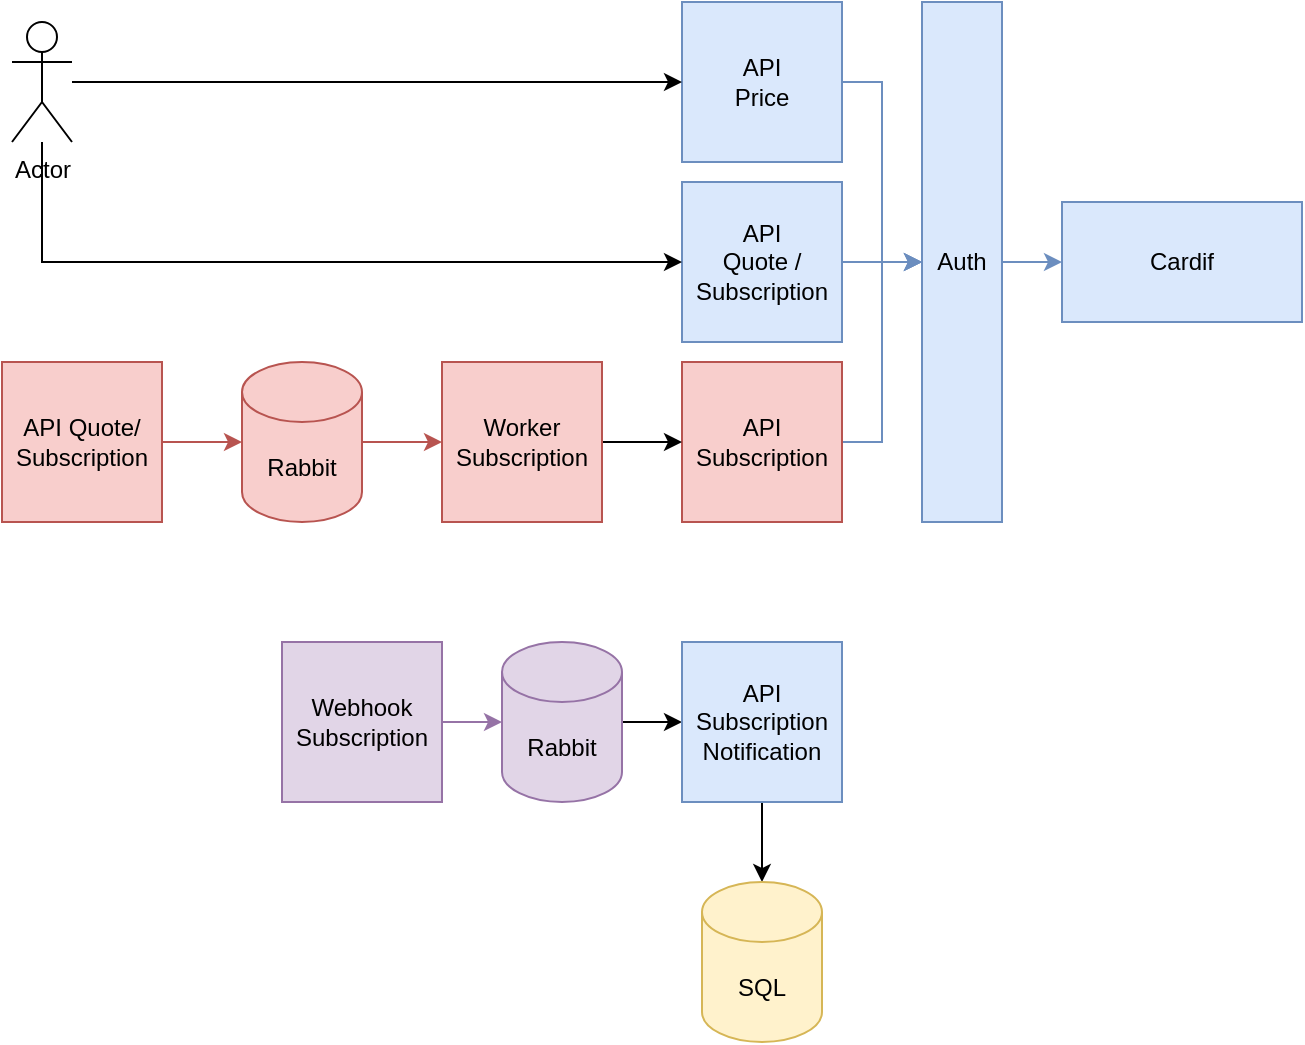 <mxfile version="17.4.3" type="github">
  <diagram id="cjIfti4ttq64oj84X-Ma" name="Page-1">
    <mxGraphModel dx="1422" dy="794" grid="1" gridSize="10" guides="1" tooltips="1" connect="1" arrows="1" fold="1" page="1" pageScale="1" pageWidth="827" pageHeight="1169" math="0" shadow="0">
      <root>
        <mxCell id="0" />
        <mxCell id="1" parent="0" />
        <mxCell id="DW389mNN4FiU-5Pm1X-7-6" value="" style="edgeStyle=orthogonalEdgeStyle;rounded=0;orthogonalLoop=1;jettySize=auto;html=1;fillColor=#dae8fc;strokeColor=#6c8ebf;" parent="1" source="DW389mNN4FiU-5Pm1X-7-1" target="DW389mNN4FiU-5Pm1X-7-5" edge="1">
          <mxGeometry relative="1" as="geometry" />
        </mxCell>
        <mxCell id="DW389mNN4FiU-5Pm1X-7-1" value="Auth" style="rounded=0;whiteSpace=wrap;html=1;fillColor=#dae8fc;strokeColor=#6c8ebf;" parent="1" vertex="1">
          <mxGeometry x="520" y="80" width="40" height="260" as="geometry" />
        </mxCell>
        <mxCell id="DW389mNN4FiU-5Pm1X-7-26" style="edgeStyle=orthogonalEdgeStyle;rounded=0;orthogonalLoop=1;jettySize=auto;html=1;entryX=0;entryY=0.5;entryDx=0;entryDy=0;fillColor=#dae8fc;strokeColor=#6c8ebf;" parent="1" source="DW389mNN4FiU-5Pm1X-7-3" target="DW389mNN4FiU-5Pm1X-7-1" edge="1">
          <mxGeometry relative="1" as="geometry" />
        </mxCell>
        <mxCell id="DW389mNN4FiU-5Pm1X-7-3" value="API&lt;br&gt;Quote /&lt;br&gt;Subscription" style="whiteSpace=wrap;html=1;aspect=fixed;fillColor=#dae8fc;strokeColor=#6c8ebf;" parent="1" vertex="1">
          <mxGeometry x="400" y="170" width="80" height="80" as="geometry" />
        </mxCell>
        <mxCell id="DW389mNN4FiU-5Pm1X-7-5" value="Cardif" style="whiteSpace=wrap;html=1;rounded=0;fillColor=#dae8fc;strokeColor=#6c8ebf;" parent="1" vertex="1">
          <mxGeometry x="590" y="180" width="120" height="60" as="geometry" />
        </mxCell>
        <mxCell id="DW389mNN4FiU-5Pm1X-7-24" value="" style="edgeStyle=orthogonalEdgeStyle;rounded=0;orthogonalLoop=1;jettySize=auto;html=1;fillColor=#dae8fc;strokeColor=#6c8ebf;" parent="1" source="DW389mNN4FiU-5Pm1X-7-19" target="DW389mNN4FiU-5Pm1X-7-1" edge="1">
          <mxGeometry relative="1" as="geometry" />
        </mxCell>
        <mxCell id="DW389mNN4FiU-5Pm1X-7-19" value="API &lt;br&gt;Price" style="whiteSpace=wrap;html=1;aspect=fixed;fillColor=#dae8fc;strokeColor=#6c8ebf;" parent="1" vertex="1">
          <mxGeometry x="400" y="80" width="80" height="80" as="geometry" />
        </mxCell>
        <mxCell id="ABXT4_ojw7Id-GURmyzU-7" value="" style="edgeStyle=orthogonalEdgeStyle;rounded=0;orthogonalLoop=1;jettySize=auto;html=1;fillColor=#f8cecc;strokeColor=#b85450;" edge="1" parent="1" source="DW389mNN4FiU-5Pm1X-7-29" target="DW389mNN4FiU-5Pm1X-7-37">
          <mxGeometry relative="1" as="geometry" />
        </mxCell>
        <mxCell id="DW389mNN4FiU-5Pm1X-7-29" value="Rabbit" style="shape=cylinder3;whiteSpace=wrap;html=1;boundedLbl=1;backgroundOutline=1;size=15;fillColor=#f8cecc;strokeColor=#b85450;" parent="1" vertex="1">
          <mxGeometry x="180" y="260" width="60" height="80" as="geometry" />
        </mxCell>
        <mxCell id="DW389mNN4FiU-5Pm1X-7-41" style="edgeStyle=orthogonalEdgeStyle;rounded=0;orthogonalLoop=1;jettySize=auto;html=1;entryX=0;entryY=0.5;entryDx=0;entryDy=0;entryPerimeter=0;fillColor=#f8cecc;strokeColor=#b85450;" parent="1" source="DW389mNN4FiU-5Pm1X-7-31" target="DW389mNN4FiU-5Pm1X-7-29" edge="1">
          <mxGeometry relative="1" as="geometry" />
        </mxCell>
        <mxCell id="DW389mNN4FiU-5Pm1X-7-31" value="API Quote/&lt;br&gt;Subscription" style="whiteSpace=wrap;html=1;aspect=fixed;fillColor=#f8cecc;strokeColor=#b85450;" parent="1" vertex="1">
          <mxGeometry x="60" y="260" width="80" height="80" as="geometry" />
        </mxCell>
        <mxCell id="DW389mNN4FiU-5Pm1X-7-35" style="edgeStyle=orthogonalEdgeStyle;rounded=0;orthogonalLoop=1;jettySize=auto;html=1;entryX=0;entryY=0.5;entryDx=0;entryDy=0;fillColor=#dae8fc;strokeColor=#6c8ebf;" parent="1" source="DW389mNN4FiU-5Pm1X-7-34" target="DW389mNN4FiU-5Pm1X-7-1" edge="1">
          <mxGeometry relative="1" as="geometry" />
        </mxCell>
        <mxCell id="DW389mNN4FiU-5Pm1X-7-34" value="API&lt;br&gt;Subscription" style="whiteSpace=wrap;html=1;aspect=fixed;fillColor=#f8cecc;strokeColor=#b85450;" parent="1" vertex="1">
          <mxGeometry x="400" y="260" width="80" height="80" as="geometry" />
        </mxCell>
        <mxCell id="DW389mNN4FiU-5Pm1X-7-38" style="edgeStyle=orthogonalEdgeStyle;rounded=0;orthogonalLoop=1;jettySize=auto;html=1;entryX=0;entryY=0.5;entryDx=0;entryDy=0;" parent="1" source="DW389mNN4FiU-5Pm1X-7-37" target="DW389mNN4FiU-5Pm1X-7-34" edge="1">
          <mxGeometry relative="1" as="geometry" />
        </mxCell>
        <mxCell id="DW389mNN4FiU-5Pm1X-7-37" value="Worker Subscription" style="whiteSpace=wrap;html=1;aspect=fixed;fillColor=#f8cecc;strokeColor=#b85450;" parent="1" vertex="1">
          <mxGeometry x="280" y="260" width="80" height="80" as="geometry" />
        </mxCell>
        <mxCell id="DW389mNN4FiU-5Pm1X-7-44" style="edgeStyle=orthogonalEdgeStyle;rounded=0;orthogonalLoop=1;jettySize=auto;html=1;entryX=0;entryY=0.5;entryDx=0;entryDy=0;entryPerimeter=0;fillColor=#e1d5e7;strokeColor=#9673a6;" parent="1" source="DW389mNN4FiU-5Pm1X-7-42" target="DW389mNN4FiU-5Pm1X-7-43" edge="1">
          <mxGeometry relative="1" as="geometry" />
        </mxCell>
        <mxCell id="DW389mNN4FiU-5Pm1X-7-42" value="Webhook&lt;br&gt;Subscription" style="whiteSpace=wrap;html=1;aspect=fixed;fillColor=#e1d5e7;strokeColor=#9673a6;" parent="1" vertex="1">
          <mxGeometry x="200" y="400" width="80" height="80" as="geometry" />
        </mxCell>
        <mxCell id="DW389mNN4FiU-5Pm1X-7-47" style="edgeStyle=orthogonalEdgeStyle;rounded=0;orthogonalLoop=1;jettySize=auto;html=1;entryX=0;entryY=0.5;entryDx=0;entryDy=0;" parent="1" source="DW389mNN4FiU-5Pm1X-7-43" target="DW389mNN4FiU-5Pm1X-7-46" edge="1">
          <mxGeometry relative="1" as="geometry" />
        </mxCell>
        <mxCell id="DW389mNN4FiU-5Pm1X-7-43" value="Rabbit" style="shape=cylinder3;whiteSpace=wrap;html=1;boundedLbl=1;backgroundOutline=1;size=15;fillColor=#e1d5e7;strokeColor=#9673a6;" parent="1" vertex="1">
          <mxGeometry x="310" y="400" width="60" height="80" as="geometry" />
        </mxCell>
        <mxCell id="DW389mNN4FiU-5Pm1X-7-49" style="edgeStyle=orthogonalEdgeStyle;rounded=0;orthogonalLoop=1;jettySize=auto;html=1;entryX=0.5;entryY=0;entryDx=0;entryDy=0;entryPerimeter=0;" parent="1" source="DW389mNN4FiU-5Pm1X-7-46" target="DW389mNN4FiU-5Pm1X-7-48" edge="1">
          <mxGeometry relative="1" as="geometry" />
        </mxCell>
        <mxCell id="DW389mNN4FiU-5Pm1X-7-46" value="API&lt;br&gt;Subscription&lt;br&gt;Notification" style="whiteSpace=wrap;html=1;aspect=fixed;fillColor=#dae8fc;strokeColor=#6c8ebf;" parent="1" vertex="1">
          <mxGeometry x="400" y="400" width="80" height="80" as="geometry" />
        </mxCell>
        <mxCell id="DW389mNN4FiU-5Pm1X-7-48" value="SQL" style="shape=cylinder3;whiteSpace=wrap;html=1;boundedLbl=1;backgroundOutline=1;size=15;fillColor=#fff2cc;strokeColor=#d6b656;" parent="1" vertex="1">
          <mxGeometry x="410" y="520" width="60" height="80" as="geometry" />
        </mxCell>
        <mxCell id="ABXT4_ojw7Id-GURmyzU-2" style="edgeStyle=orthogonalEdgeStyle;rounded=0;orthogonalLoop=1;jettySize=auto;html=1;entryX=0;entryY=0.5;entryDx=0;entryDy=0;" edge="1" parent="1" source="ABXT4_ojw7Id-GURmyzU-1" target="DW389mNN4FiU-5Pm1X-7-19">
          <mxGeometry relative="1" as="geometry" />
        </mxCell>
        <mxCell id="ABXT4_ojw7Id-GURmyzU-5" style="edgeStyle=orthogonalEdgeStyle;rounded=0;orthogonalLoop=1;jettySize=auto;html=1;entryX=0;entryY=0.5;entryDx=0;entryDy=0;" edge="1" parent="1" source="ABXT4_ojw7Id-GURmyzU-1" target="DW389mNN4FiU-5Pm1X-7-3">
          <mxGeometry relative="1" as="geometry">
            <Array as="points">
              <mxPoint x="80" y="210" />
            </Array>
          </mxGeometry>
        </mxCell>
        <mxCell id="ABXT4_ojw7Id-GURmyzU-1" value="Actor" style="shape=umlActor;verticalLabelPosition=bottom;verticalAlign=top;html=1;outlineConnect=0;" vertex="1" parent="1">
          <mxGeometry x="65" y="90" width="30" height="60" as="geometry" />
        </mxCell>
      </root>
    </mxGraphModel>
  </diagram>
</mxfile>
